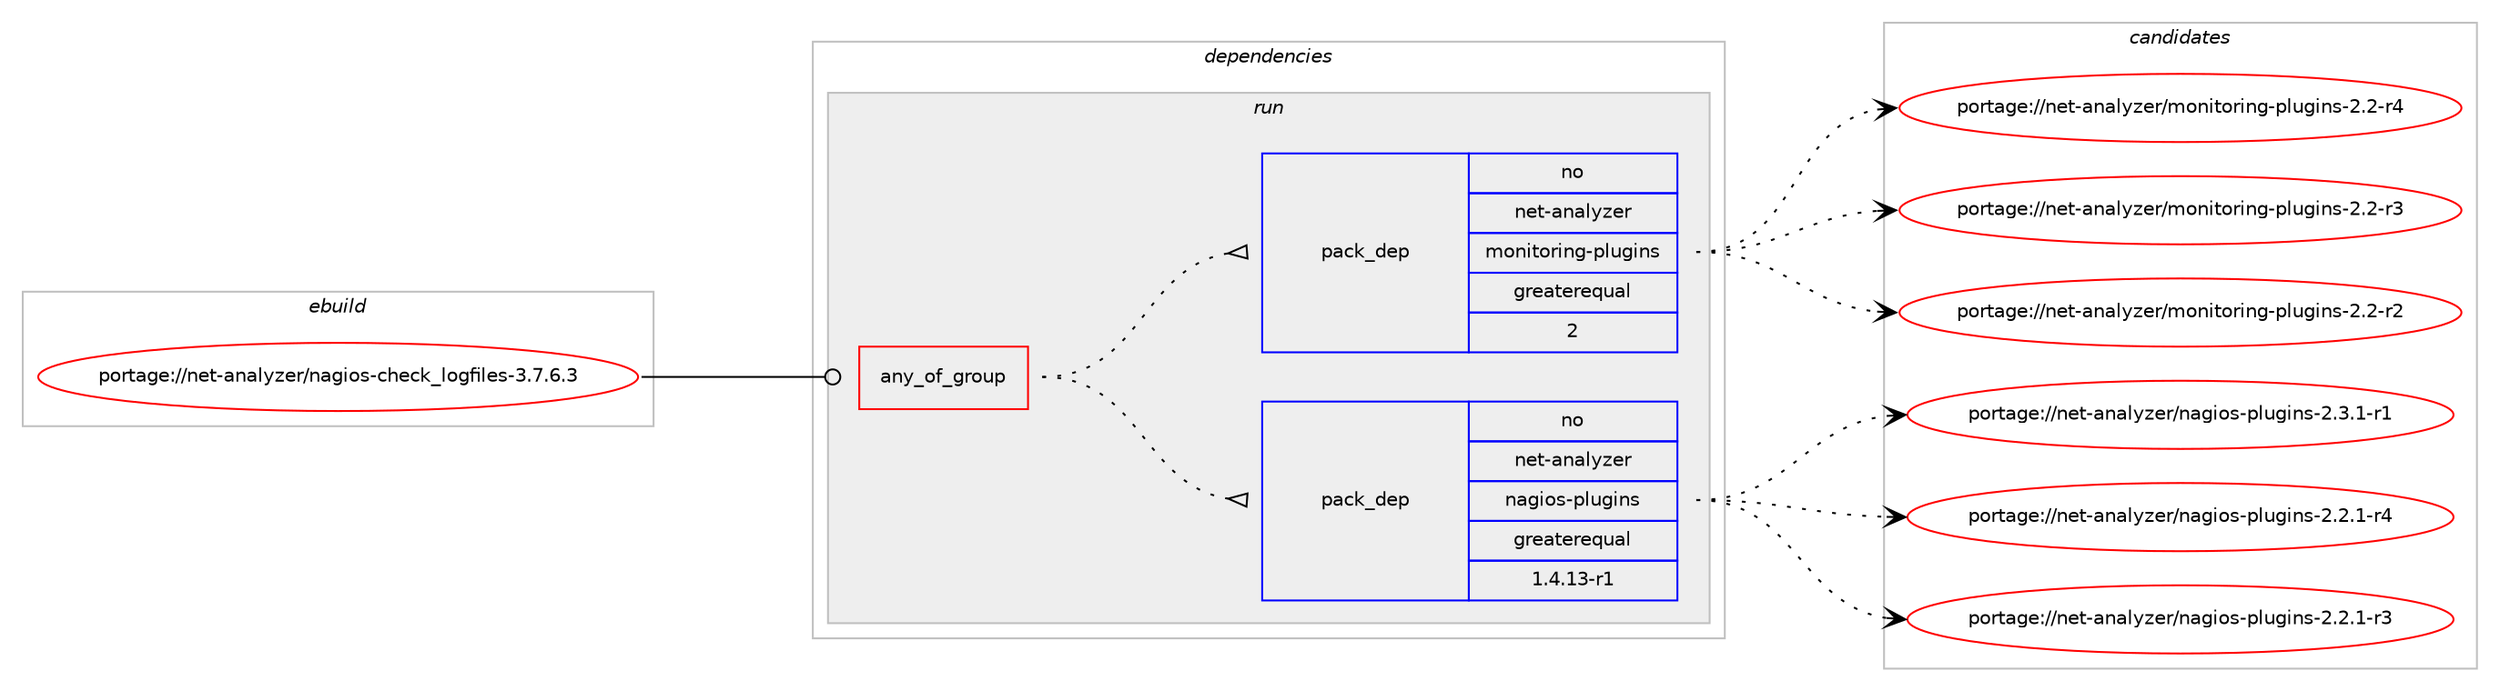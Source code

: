 digraph prolog {

# *************
# Graph options
# *************

newrank=true;
concentrate=true;
compound=true;
graph [rankdir=LR,fontname=Helvetica,fontsize=10,ranksep=1.5];#, ranksep=2.5, nodesep=0.2];
edge  [arrowhead=vee];
node  [fontname=Helvetica,fontsize=10];

# **********
# The ebuild
# **********

subgraph cluster_leftcol {
color=gray;
rank=same;
label=<<i>ebuild</i>>;
id [label="portage://net-analyzer/nagios-check_logfiles-3.7.6.3", color=red, width=4, href="../net-analyzer/nagios-check_logfiles-3.7.6.3.svg"];
}

# ****************
# The dependencies
# ****************

subgraph cluster_midcol {
color=gray;
label=<<i>dependencies</i>>;
subgraph cluster_compile {
fillcolor="#eeeeee";
style=filled;
label=<<i>compile</i>>;
}
subgraph cluster_compileandrun {
fillcolor="#eeeeee";
style=filled;
label=<<i>compile and run</i>>;
}
subgraph cluster_run {
fillcolor="#eeeeee";
style=filled;
label=<<i>run</i>>;
subgraph any1287 {
dependency66287 [label=<<TABLE BORDER="0" CELLBORDER="1" CELLSPACING="0" CELLPADDING="4"><TR><TD CELLPADDING="10">any_of_group</TD></TR></TABLE>>, shape=none, color=red];subgraph pack51429 {
dependency66288 [label=<<TABLE BORDER="0" CELLBORDER="1" CELLSPACING="0" CELLPADDING="4" WIDTH="220"><TR><TD ROWSPAN="6" CELLPADDING="30">pack_dep</TD></TR><TR><TD WIDTH="110">no</TD></TR><TR><TD>net-analyzer</TD></TR><TR><TD>nagios-plugins</TD></TR><TR><TD>greaterequal</TD></TR><TR><TD>1.4.13-r1</TD></TR></TABLE>>, shape=none, color=blue];
}
dependency66287:e -> dependency66288:w [weight=20,style="dotted",arrowhead="oinv"];
subgraph pack51430 {
dependency66289 [label=<<TABLE BORDER="0" CELLBORDER="1" CELLSPACING="0" CELLPADDING="4" WIDTH="220"><TR><TD ROWSPAN="6" CELLPADDING="30">pack_dep</TD></TR><TR><TD WIDTH="110">no</TD></TR><TR><TD>net-analyzer</TD></TR><TR><TD>monitoring-plugins</TD></TR><TR><TD>greaterequal</TD></TR><TR><TD>2</TD></TR></TABLE>>, shape=none, color=blue];
}
dependency66287:e -> dependency66289:w [weight=20,style="dotted",arrowhead="oinv"];
}
id:e -> dependency66287:w [weight=20,style="solid",arrowhead="odot"];
}
}

# **************
# The candidates
# **************

subgraph cluster_choices {
rank=same;
color=gray;
label=<<i>candidates</i>>;

subgraph choice51429 {
color=black;
nodesep=1;
choice1101011164597110971081211221011144711097103105111115451121081171031051101154550465146494511449 [label="portage://net-analyzer/nagios-plugins-2.3.1-r1", color=red, width=4,href="../net-analyzer/nagios-plugins-2.3.1-r1.svg"];
choice1101011164597110971081211221011144711097103105111115451121081171031051101154550465046494511452 [label="portage://net-analyzer/nagios-plugins-2.2.1-r4", color=red, width=4,href="../net-analyzer/nagios-plugins-2.2.1-r4.svg"];
choice1101011164597110971081211221011144711097103105111115451121081171031051101154550465046494511451 [label="portage://net-analyzer/nagios-plugins-2.2.1-r3", color=red, width=4,href="../net-analyzer/nagios-plugins-2.2.1-r3.svg"];
dependency66288:e -> choice1101011164597110971081211221011144711097103105111115451121081171031051101154550465146494511449:w [style=dotted,weight="100"];
dependency66288:e -> choice1101011164597110971081211221011144711097103105111115451121081171031051101154550465046494511452:w [style=dotted,weight="100"];
dependency66288:e -> choice1101011164597110971081211221011144711097103105111115451121081171031051101154550465046494511451:w [style=dotted,weight="100"];
}
subgraph choice51430 {
color=black;
nodesep=1;
choice1101011164597110971081211221011144710911111010511611111410511010345112108117103105110115455046504511452 [label="portage://net-analyzer/monitoring-plugins-2.2-r4", color=red, width=4,href="../net-analyzer/monitoring-plugins-2.2-r4.svg"];
choice1101011164597110971081211221011144710911111010511611111410511010345112108117103105110115455046504511451 [label="portage://net-analyzer/monitoring-plugins-2.2-r3", color=red, width=4,href="../net-analyzer/monitoring-plugins-2.2-r3.svg"];
choice1101011164597110971081211221011144710911111010511611111410511010345112108117103105110115455046504511450 [label="portage://net-analyzer/monitoring-plugins-2.2-r2", color=red, width=4,href="../net-analyzer/monitoring-plugins-2.2-r2.svg"];
dependency66289:e -> choice1101011164597110971081211221011144710911111010511611111410511010345112108117103105110115455046504511452:w [style=dotted,weight="100"];
dependency66289:e -> choice1101011164597110971081211221011144710911111010511611111410511010345112108117103105110115455046504511451:w [style=dotted,weight="100"];
dependency66289:e -> choice1101011164597110971081211221011144710911111010511611111410511010345112108117103105110115455046504511450:w [style=dotted,weight="100"];
}
}

}
